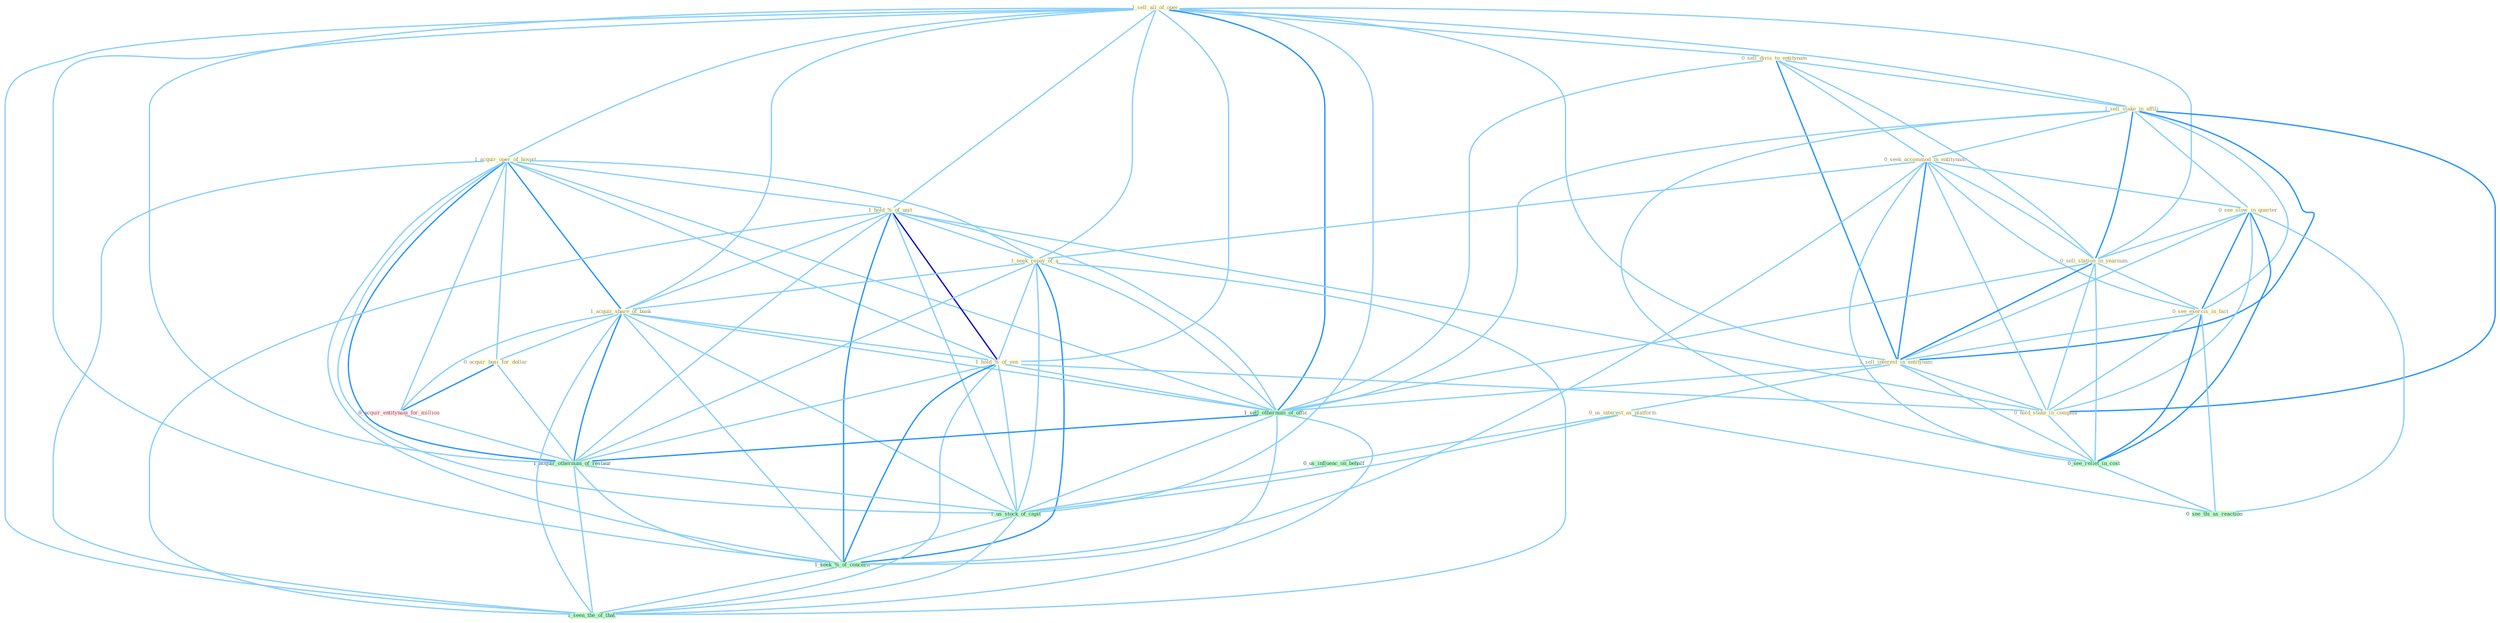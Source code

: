 Graph G{ 
    node
    [shape=polygon,style=filled,width=.5,height=.06,color="#BDFCC9",fixedsize=true,fontsize=4,
    fontcolor="#2f4f4f"];
    {node
    [color="#ffffe0", fontcolor="#8b7d6b"] "1_sell_all_of_oper " "0_sell_divis_to_entitynam " "1_sell_stake_in_affili " "0_seek_accommod_in_entitynam " "1_acquir_oper_of_hospit " "1_hold_%_of_unit " "1_seek_repay_of_a " "0_see_slow_in_quarter " "0_sell_station_in_yearnum " "1_acquir_share_of_bank " "0_see_exercis_in_fact " "0_acquir_busi_for_dollar " "1_sell_interest_in_entitynam " "1_hold_%_of_yen " "0_us_interest_as_platform " "0_hold_stake_in_compani "}
{node [color="#fff0f5", fontcolor="#b22222"] "0_acquir_entitynam_for_million "}
edge [color="#B0E2FF"];

	"1_sell_all_of_oper " -- "0_sell_divis_to_entitynam " [w="1", color="#87cefa" ];
	"1_sell_all_of_oper " -- "1_sell_stake_in_affili " [w="1", color="#87cefa" ];
	"1_sell_all_of_oper " -- "1_acquir_oper_of_hospit " [w="1", color="#87cefa" ];
	"1_sell_all_of_oper " -- "1_hold_%_of_unit " [w="1", color="#87cefa" ];
	"1_sell_all_of_oper " -- "1_seek_repay_of_a " [w="1", color="#87cefa" ];
	"1_sell_all_of_oper " -- "0_sell_station_in_yearnum " [w="1", color="#87cefa" ];
	"1_sell_all_of_oper " -- "1_acquir_share_of_bank " [w="1", color="#87cefa" ];
	"1_sell_all_of_oper " -- "1_sell_interest_in_entitynam " [w="1", color="#87cefa" ];
	"1_sell_all_of_oper " -- "1_hold_%_of_yen " [w="1", color="#87cefa" ];
	"1_sell_all_of_oper " -- "1_sell_othernum_of_offic " [w="2", color="#1e90ff" , len=0.8];
	"1_sell_all_of_oper " -- "1_acquir_othernum_of_restaur " [w="1", color="#87cefa" ];
	"1_sell_all_of_oper " -- "1_us_stock_of_capit " [w="1", color="#87cefa" ];
	"1_sell_all_of_oper " -- "1_seek_%_of_concern " [w="1", color="#87cefa" ];
	"1_sell_all_of_oper " -- "1_seen_the_of_that " [w="1", color="#87cefa" ];
	"0_sell_divis_to_entitynam " -- "1_sell_stake_in_affili " [w="1", color="#87cefa" ];
	"0_sell_divis_to_entitynam " -- "0_seek_accommod_in_entitynam " [w="1", color="#87cefa" ];
	"0_sell_divis_to_entitynam " -- "0_sell_station_in_yearnum " [w="1", color="#87cefa" ];
	"0_sell_divis_to_entitynam " -- "1_sell_interest_in_entitynam " [w="2", color="#1e90ff" , len=0.8];
	"0_sell_divis_to_entitynam " -- "1_sell_othernum_of_offic " [w="1", color="#87cefa" ];
	"1_sell_stake_in_affili " -- "0_seek_accommod_in_entitynam " [w="1", color="#87cefa" ];
	"1_sell_stake_in_affili " -- "0_see_slow_in_quarter " [w="1", color="#87cefa" ];
	"1_sell_stake_in_affili " -- "0_sell_station_in_yearnum " [w="2", color="#1e90ff" , len=0.8];
	"1_sell_stake_in_affili " -- "0_see_exercis_in_fact " [w="1", color="#87cefa" ];
	"1_sell_stake_in_affili " -- "1_sell_interest_in_entitynam " [w="2", color="#1e90ff" , len=0.8];
	"1_sell_stake_in_affili " -- "0_hold_stake_in_compani " [w="2", color="#1e90ff" , len=0.8];
	"1_sell_stake_in_affili " -- "1_sell_othernum_of_offic " [w="1", color="#87cefa" ];
	"1_sell_stake_in_affili " -- "0_see_relief_in_cost " [w="1", color="#87cefa" ];
	"0_seek_accommod_in_entitynam " -- "1_seek_repay_of_a " [w="1", color="#87cefa" ];
	"0_seek_accommod_in_entitynam " -- "0_see_slow_in_quarter " [w="1", color="#87cefa" ];
	"0_seek_accommod_in_entitynam " -- "0_sell_station_in_yearnum " [w="1", color="#87cefa" ];
	"0_seek_accommod_in_entitynam " -- "0_see_exercis_in_fact " [w="1", color="#87cefa" ];
	"0_seek_accommod_in_entitynam " -- "1_sell_interest_in_entitynam " [w="2", color="#1e90ff" , len=0.8];
	"0_seek_accommod_in_entitynam " -- "0_hold_stake_in_compani " [w="1", color="#87cefa" ];
	"0_seek_accommod_in_entitynam " -- "0_see_relief_in_cost " [w="1", color="#87cefa" ];
	"0_seek_accommod_in_entitynam " -- "1_seek_%_of_concern " [w="1", color="#87cefa" ];
	"1_acquir_oper_of_hospit " -- "1_hold_%_of_unit " [w="1", color="#87cefa" ];
	"1_acquir_oper_of_hospit " -- "1_seek_repay_of_a " [w="1", color="#87cefa" ];
	"1_acquir_oper_of_hospit " -- "1_acquir_share_of_bank " [w="2", color="#1e90ff" , len=0.8];
	"1_acquir_oper_of_hospit " -- "0_acquir_busi_for_dollar " [w="1", color="#87cefa" ];
	"1_acquir_oper_of_hospit " -- "1_hold_%_of_yen " [w="1", color="#87cefa" ];
	"1_acquir_oper_of_hospit " -- "0_acquir_entitynam_for_million " [w="1", color="#87cefa" ];
	"1_acquir_oper_of_hospit " -- "1_sell_othernum_of_offic " [w="1", color="#87cefa" ];
	"1_acquir_oper_of_hospit " -- "1_acquir_othernum_of_restaur " [w="2", color="#1e90ff" , len=0.8];
	"1_acquir_oper_of_hospit " -- "1_us_stock_of_capit " [w="1", color="#87cefa" ];
	"1_acquir_oper_of_hospit " -- "1_seek_%_of_concern " [w="1", color="#87cefa" ];
	"1_acquir_oper_of_hospit " -- "1_seen_the_of_that " [w="1", color="#87cefa" ];
	"1_hold_%_of_unit " -- "1_seek_repay_of_a " [w="1", color="#87cefa" ];
	"1_hold_%_of_unit " -- "1_acquir_share_of_bank " [w="1", color="#87cefa" ];
	"1_hold_%_of_unit " -- "1_hold_%_of_yen " [w="3", color="#0000cd" , len=0.6];
	"1_hold_%_of_unit " -- "0_hold_stake_in_compani " [w="1", color="#87cefa" ];
	"1_hold_%_of_unit " -- "1_sell_othernum_of_offic " [w="1", color="#87cefa" ];
	"1_hold_%_of_unit " -- "1_acquir_othernum_of_restaur " [w="1", color="#87cefa" ];
	"1_hold_%_of_unit " -- "1_us_stock_of_capit " [w="1", color="#87cefa" ];
	"1_hold_%_of_unit " -- "1_seek_%_of_concern " [w="2", color="#1e90ff" , len=0.8];
	"1_hold_%_of_unit " -- "1_seen_the_of_that " [w="1", color="#87cefa" ];
	"1_seek_repay_of_a " -- "1_acquir_share_of_bank " [w="1", color="#87cefa" ];
	"1_seek_repay_of_a " -- "1_hold_%_of_yen " [w="1", color="#87cefa" ];
	"1_seek_repay_of_a " -- "1_sell_othernum_of_offic " [w="1", color="#87cefa" ];
	"1_seek_repay_of_a " -- "1_acquir_othernum_of_restaur " [w="1", color="#87cefa" ];
	"1_seek_repay_of_a " -- "1_us_stock_of_capit " [w="1", color="#87cefa" ];
	"1_seek_repay_of_a " -- "1_seek_%_of_concern " [w="2", color="#1e90ff" , len=0.8];
	"1_seek_repay_of_a " -- "1_seen_the_of_that " [w="1", color="#87cefa" ];
	"0_see_slow_in_quarter " -- "0_sell_station_in_yearnum " [w="1", color="#87cefa" ];
	"0_see_slow_in_quarter " -- "0_see_exercis_in_fact " [w="2", color="#1e90ff" , len=0.8];
	"0_see_slow_in_quarter " -- "1_sell_interest_in_entitynam " [w="1", color="#87cefa" ];
	"0_see_slow_in_quarter " -- "0_hold_stake_in_compani " [w="1", color="#87cefa" ];
	"0_see_slow_in_quarter " -- "0_see_relief_in_cost " [w="2", color="#1e90ff" , len=0.8];
	"0_see_slow_in_quarter " -- "0_see_thi_as_reaction " [w="1", color="#87cefa" ];
	"0_sell_station_in_yearnum " -- "0_see_exercis_in_fact " [w="1", color="#87cefa" ];
	"0_sell_station_in_yearnum " -- "1_sell_interest_in_entitynam " [w="2", color="#1e90ff" , len=0.8];
	"0_sell_station_in_yearnum " -- "0_hold_stake_in_compani " [w="1", color="#87cefa" ];
	"0_sell_station_in_yearnum " -- "1_sell_othernum_of_offic " [w="1", color="#87cefa" ];
	"0_sell_station_in_yearnum " -- "0_see_relief_in_cost " [w="1", color="#87cefa" ];
	"1_acquir_share_of_bank " -- "0_acquir_busi_for_dollar " [w="1", color="#87cefa" ];
	"1_acquir_share_of_bank " -- "1_hold_%_of_yen " [w="1", color="#87cefa" ];
	"1_acquir_share_of_bank " -- "0_acquir_entitynam_for_million " [w="1", color="#87cefa" ];
	"1_acquir_share_of_bank " -- "1_sell_othernum_of_offic " [w="1", color="#87cefa" ];
	"1_acquir_share_of_bank " -- "1_acquir_othernum_of_restaur " [w="2", color="#1e90ff" , len=0.8];
	"1_acquir_share_of_bank " -- "1_us_stock_of_capit " [w="1", color="#87cefa" ];
	"1_acquir_share_of_bank " -- "1_seek_%_of_concern " [w="1", color="#87cefa" ];
	"1_acquir_share_of_bank " -- "1_seen_the_of_that " [w="1", color="#87cefa" ];
	"0_see_exercis_in_fact " -- "1_sell_interest_in_entitynam " [w="1", color="#87cefa" ];
	"0_see_exercis_in_fact " -- "0_hold_stake_in_compani " [w="1", color="#87cefa" ];
	"0_see_exercis_in_fact " -- "0_see_relief_in_cost " [w="2", color="#1e90ff" , len=0.8];
	"0_see_exercis_in_fact " -- "0_see_thi_as_reaction " [w="1", color="#87cefa" ];
	"0_acquir_busi_for_dollar " -- "0_acquir_entitynam_for_million " [w="2", color="#1e90ff" , len=0.8];
	"0_acquir_busi_for_dollar " -- "1_acquir_othernum_of_restaur " [w="1", color="#87cefa" ];
	"1_sell_interest_in_entitynam " -- "0_us_interest_as_platform " [w="1", color="#87cefa" ];
	"1_sell_interest_in_entitynam " -- "0_hold_stake_in_compani " [w="1", color="#87cefa" ];
	"1_sell_interest_in_entitynam " -- "1_sell_othernum_of_offic " [w="1", color="#87cefa" ];
	"1_sell_interest_in_entitynam " -- "0_see_relief_in_cost " [w="1", color="#87cefa" ];
	"1_hold_%_of_yen " -- "0_hold_stake_in_compani " [w="1", color="#87cefa" ];
	"1_hold_%_of_yen " -- "1_sell_othernum_of_offic " [w="1", color="#87cefa" ];
	"1_hold_%_of_yen " -- "1_acquir_othernum_of_restaur " [w="1", color="#87cefa" ];
	"1_hold_%_of_yen " -- "1_us_stock_of_capit " [w="1", color="#87cefa" ];
	"1_hold_%_of_yen " -- "1_seek_%_of_concern " [w="2", color="#1e90ff" , len=0.8];
	"1_hold_%_of_yen " -- "1_seen_the_of_that " [w="1", color="#87cefa" ];
	"0_us_interest_as_platform " -- "0_us_influenc_on_behalf " [w="1", color="#87cefa" ];
	"0_us_interest_as_platform " -- "0_see_thi_as_reaction " [w="1", color="#87cefa" ];
	"0_us_interest_as_platform " -- "1_us_stock_of_capit " [w="1", color="#87cefa" ];
	"0_hold_stake_in_compani " -- "0_see_relief_in_cost " [w="1", color="#87cefa" ];
	"0_acquir_entitynam_for_million " -- "1_acquir_othernum_of_restaur " [w="1", color="#87cefa" ];
	"1_sell_othernum_of_offic " -- "1_acquir_othernum_of_restaur " [w="2", color="#1e90ff" , len=0.8];
	"1_sell_othernum_of_offic " -- "1_us_stock_of_capit " [w="1", color="#87cefa" ];
	"1_sell_othernum_of_offic " -- "1_seek_%_of_concern " [w="1", color="#87cefa" ];
	"1_sell_othernum_of_offic " -- "1_seen_the_of_that " [w="1", color="#87cefa" ];
	"0_us_influenc_on_behalf " -- "1_us_stock_of_capit " [w="1", color="#87cefa" ];
	"0_see_relief_in_cost " -- "0_see_thi_as_reaction " [w="1", color="#87cefa" ];
	"1_acquir_othernum_of_restaur " -- "1_us_stock_of_capit " [w="1", color="#87cefa" ];
	"1_acquir_othernum_of_restaur " -- "1_seek_%_of_concern " [w="1", color="#87cefa" ];
	"1_acquir_othernum_of_restaur " -- "1_seen_the_of_that " [w="1", color="#87cefa" ];
	"1_us_stock_of_capit " -- "1_seek_%_of_concern " [w="1", color="#87cefa" ];
	"1_us_stock_of_capit " -- "1_seen_the_of_that " [w="1", color="#87cefa" ];
	"1_seek_%_of_concern " -- "1_seen_the_of_that " [w="1", color="#87cefa" ];
}